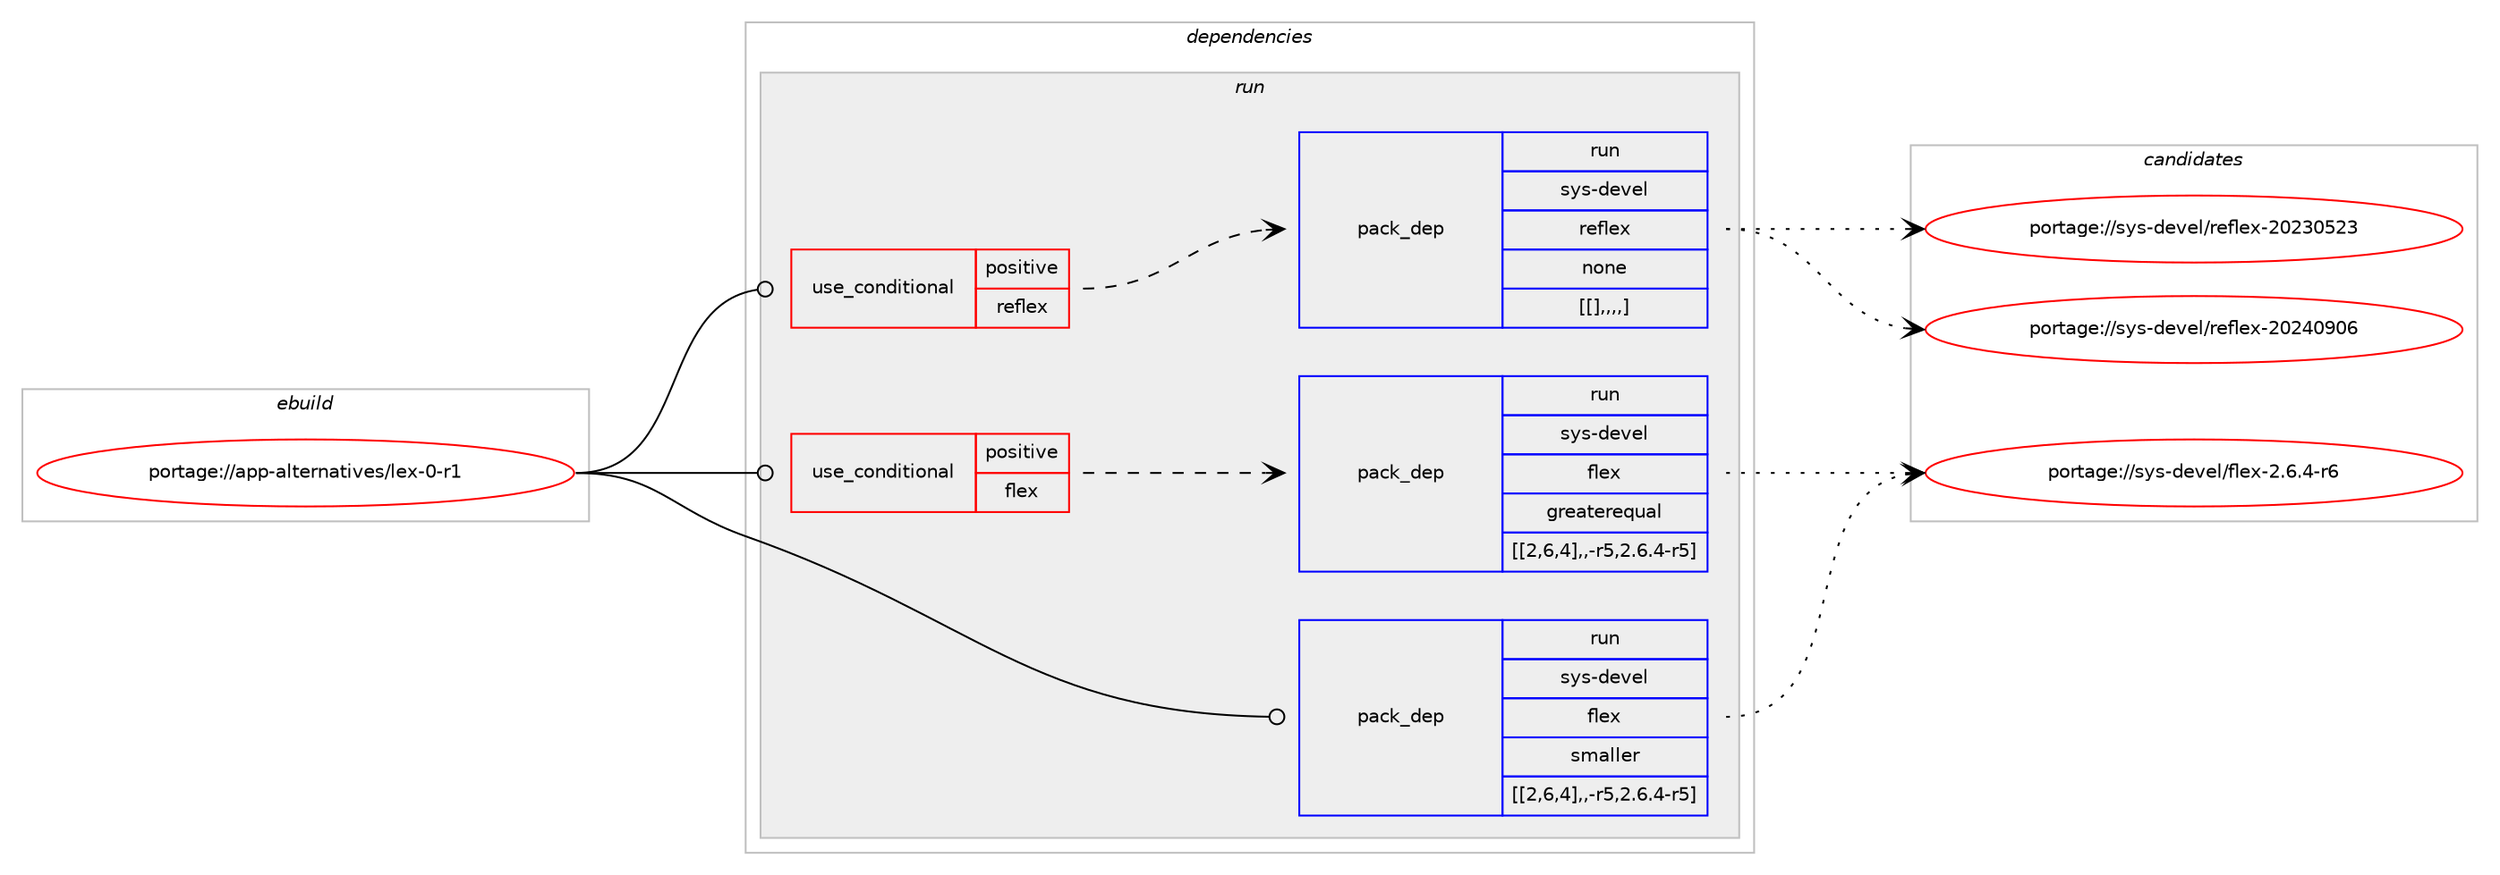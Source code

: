 digraph prolog {

# *************
# Graph options
# *************

newrank=true;
concentrate=true;
compound=true;
graph [rankdir=LR,fontname=Helvetica,fontsize=10,ranksep=1.5];#, ranksep=2.5, nodesep=0.2];
edge  [arrowhead=vee];
node  [fontname=Helvetica,fontsize=10];

# **********
# The ebuild
# **********

subgraph cluster_leftcol {
color=gray;
label=<<i>ebuild</i>>;
id [label="portage://app-alternatives/lex-0-r1", color=red, width=4, href="../app-alternatives/lex-0-r1.svg"];
}

# ****************
# The dependencies
# ****************

subgraph cluster_midcol {
color=gray;
label=<<i>dependencies</i>>;
subgraph cluster_compile {
fillcolor="#eeeeee";
style=filled;
label=<<i>compile</i>>;
}
subgraph cluster_compileandrun {
fillcolor="#eeeeee";
style=filled;
label=<<i>compile and run</i>>;
}
subgraph cluster_run {
fillcolor="#eeeeee";
style=filled;
label=<<i>run</i>>;
subgraph cond1351 {
dependency5251 [label=<<TABLE BORDER="0" CELLBORDER="1" CELLSPACING="0" CELLPADDING="4"><TR><TD ROWSPAN="3" CELLPADDING="10">use_conditional</TD></TR><TR><TD>positive</TD></TR><TR><TD>flex</TD></TR></TABLE>>, shape=none, color=red];
subgraph pack3919 {
dependency5291 [label=<<TABLE BORDER="0" CELLBORDER="1" CELLSPACING="0" CELLPADDING="4" WIDTH="220"><TR><TD ROWSPAN="6" CELLPADDING="30">pack_dep</TD></TR><TR><TD WIDTH="110">run</TD></TR><TR><TD>sys-devel</TD></TR><TR><TD>flex</TD></TR><TR><TD>greaterequal</TD></TR><TR><TD>[[2,6,4],,-r5,2.6.4-r5]</TD></TR></TABLE>>, shape=none, color=blue];
}
dependency5251:e -> dependency5291:w [weight=20,style="dashed",arrowhead="vee"];
}
id:e -> dependency5251:w [weight=20,style="solid",arrowhead="odot"];
subgraph cond1373 {
dependency5331 [label=<<TABLE BORDER="0" CELLBORDER="1" CELLSPACING="0" CELLPADDING="4"><TR><TD ROWSPAN="3" CELLPADDING="10">use_conditional</TD></TR><TR><TD>positive</TD></TR><TR><TD>reflex</TD></TR></TABLE>>, shape=none, color=red];
subgraph pack3952 {
dependency5369 [label=<<TABLE BORDER="0" CELLBORDER="1" CELLSPACING="0" CELLPADDING="4" WIDTH="220"><TR><TD ROWSPAN="6" CELLPADDING="30">pack_dep</TD></TR><TR><TD WIDTH="110">run</TD></TR><TR><TD>sys-devel</TD></TR><TR><TD>reflex</TD></TR><TR><TD>none</TD></TR><TR><TD>[[],,,,]</TD></TR></TABLE>>, shape=none, color=blue];
}
dependency5331:e -> dependency5369:w [weight=20,style="dashed",arrowhead="vee"];
}
id:e -> dependency5331:w [weight=20,style="solid",arrowhead="odot"];
subgraph pack3991 {
dependency5425 [label=<<TABLE BORDER="0" CELLBORDER="1" CELLSPACING="0" CELLPADDING="4" WIDTH="220"><TR><TD ROWSPAN="6" CELLPADDING="30">pack_dep</TD></TR><TR><TD WIDTH="110">run</TD></TR><TR><TD>sys-devel</TD></TR><TR><TD>flex</TD></TR><TR><TD>smaller</TD></TR><TR><TD>[[2,6,4],,-r5,2.6.4-r5]</TD></TR></TABLE>>, shape=none, color=blue];
}
id:e -> dependency5425:w [weight=20,style="solid",arrowhead="odot"];
}
}

# **************
# The candidates
# **************

subgraph cluster_choices {
rank=same;
color=gray;
label=<<i>candidates</i>>;

subgraph choice3153 {
color=black;
nodesep=1;
choice11512111545100101118101108471021081011204550465446524511454 [label="portage://sys-devel/flex-2.6.4-r6", color=red, width=4,href="../sys-devel/flex-2.6.4-r6.svg"];
dependency5291:e -> choice11512111545100101118101108471021081011204550465446524511454:w [style=dotted,weight="100"];
}
subgraph choice3200 {
color=black;
nodesep=1;
choice1151211154510010111810110847114101102108101120455048505248574854 [label="portage://sys-devel/reflex-20240906", color=red, width=4,href="../sys-devel/reflex-20240906.svg"];
choice1151211154510010111810110847114101102108101120455048505148535051 [label="portage://sys-devel/reflex-20230523", color=red, width=4,href="../sys-devel/reflex-20230523.svg"];
dependency5369:e -> choice1151211154510010111810110847114101102108101120455048505248574854:w [style=dotted,weight="100"];
dependency5369:e -> choice1151211154510010111810110847114101102108101120455048505148535051:w [style=dotted,weight="100"];
}
subgraph choice3215 {
color=black;
nodesep=1;
choice11512111545100101118101108471021081011204550465446524511454 [label="portage://sys-devel/flex-2.6.4-r6", color=red, width=4,href="../sys-devel/flex-2.6.4-r6.svg"];
dependency5425:e -> choice11512111545100101118101108471021081011204550465446524511454:w [style=dotted,weight="100"];
}
}

}
